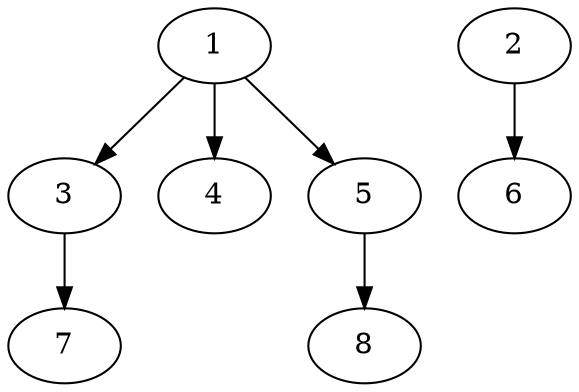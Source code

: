 // DAG automatically generated by daggen at Fri May 24 12:58:02 2024
// daggen-master/daggen -n 8 --fat 0.5 --density 0.5 --regular 0.5 --jump 2 --minalpha 20 --maxalpha 50 --dot -o dags_dot_8/sim_1.dot 
digraph G {
  1 [size="134217728000", alpha="28.20"]
  1 -> 3 [size ="209715200"]
  1 -> 4 [size ="209715200"]
  1 -> 5 [size ="209715200"]
  2 [size="184391172510", alpha="42.62"]
  2 -> 6 [size ="209715200"]
  3 [size="368293445632", alpha="35.24"]
  3 -> 7 [size ="411041792"]
  4 [size="369219185149", alpha="29.81"]
  5 [size="628040452131", alpha="49.25"]
  5 -> 8 [size ="411041792"]
  6 [size="1073741824000", alpha="29.56"]
  7 [size="4530716598", alpha="28.18"]
  8 [size="368293445632", alpha="21.21"]
}
